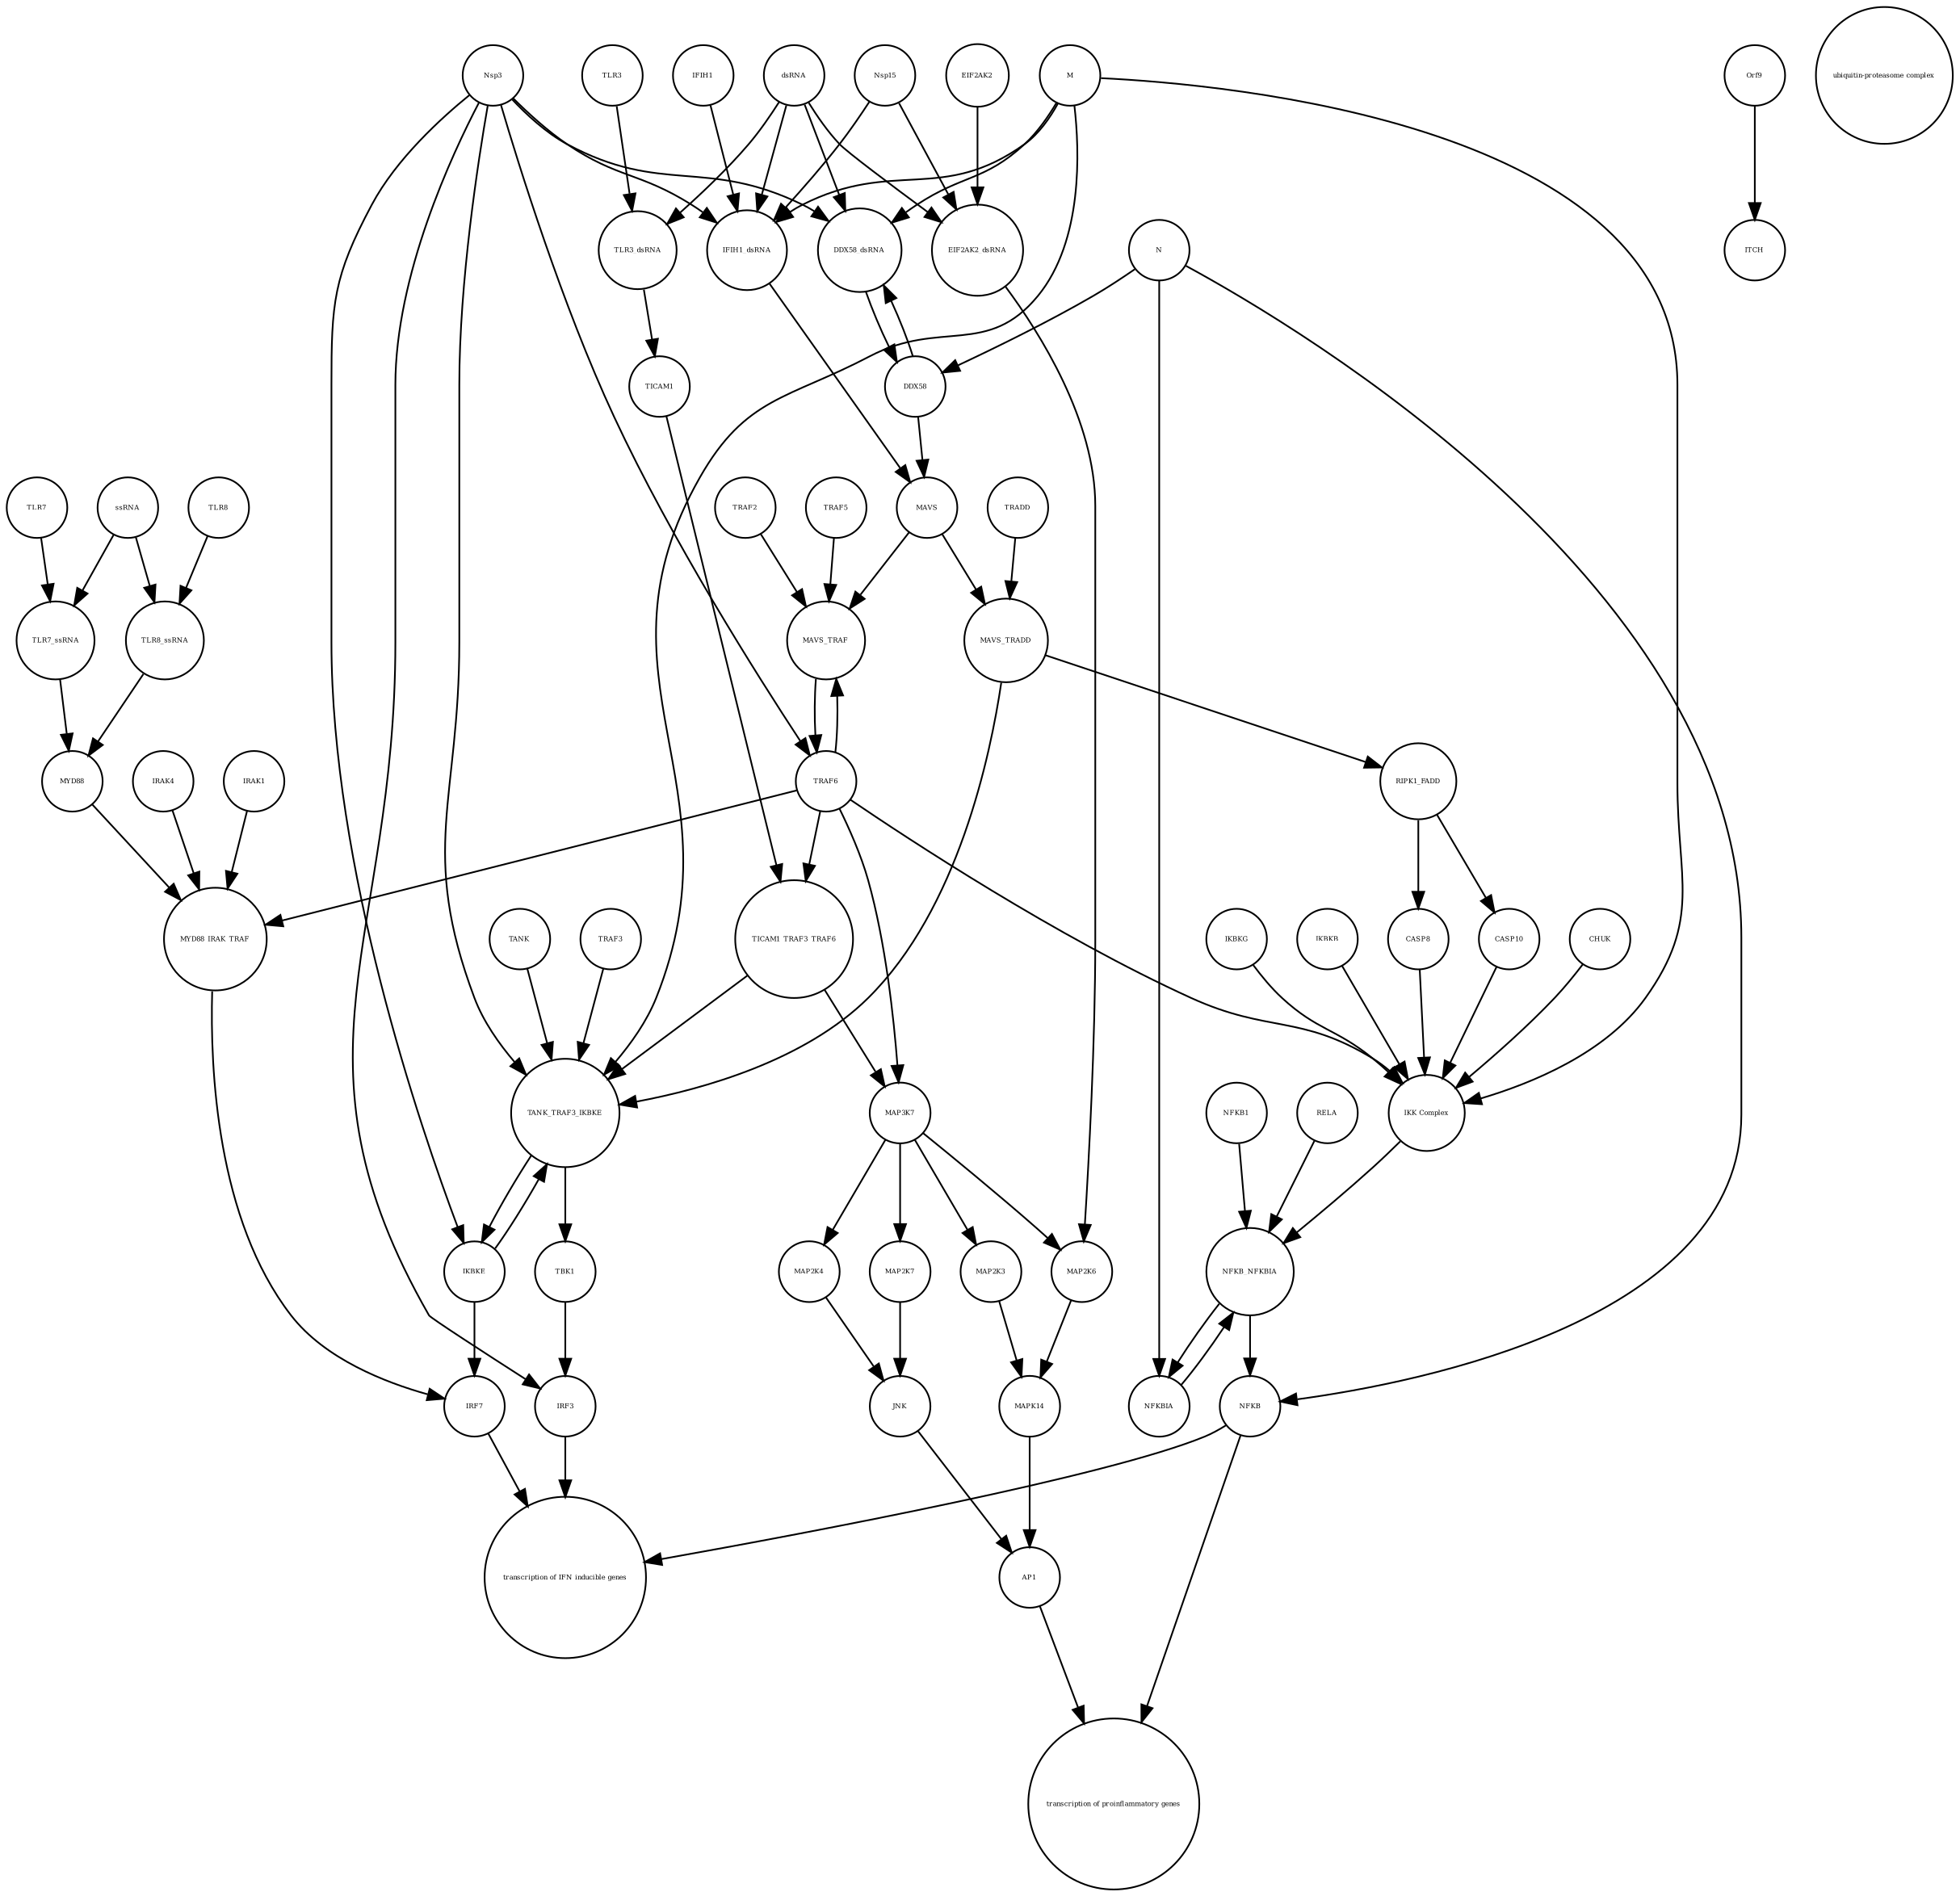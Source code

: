 strict digraph  {
TICAM1_TRAF3_TRAF6 [annotation="", bipartite=0, cls=complex, fontsize=4, label=TICAM1_TRAF3_TRAF6, shape=circle];
MAP3K7 [annotation="", bipartite=0, cls=macromolecule, fontsize=4, label=MAP3K7, shape=circle];
IRF7 [annotation=urn_miriam_hgnc_6122, bipartite=0, cls="macromolecule multimer", fontsize=4, label=IRF7, shape=circle];
"transcription of IFN inducible genes" [annotation="", bipartite=0, cls=phenotype, fontsize=4, label="transcription of IFN inducible genes", shape=circle];
AP1 [annotation="", bipartite=0, cls=complex, fontsize=4, label=AP1, shape=circle];
"transcription of proinflammatory genes" [annotation="", bipartite=0, cls=phenotype, fontsize=4, label="transcription of proinflammatory genes", shape=circle];
NFKB [annotation="", bipartite=0, cls=complex, fontsize=4, label=NFKB, shape=circle];
IRF3 [annotation=urn_miriam_hgnc_6118, bipartite=0, cls=macromolecule, fontsize=4, label=IRF3, shape=circle];
IRAK1 [annotation=urn_miriam_hgnc_6112, bipartite=0, cls=macromolecule, fontsize=4, label=IRAK1, shape=circle];
ITCH [annotation="", bipartite=0, cls=macromolecule, fontsize=4, label=ITCH, shape=circle];
IKBKB [annotation="", bipartite=0, cls=macromolecule, fontsize=4, label=IKBKB, shape=circle];
Nsp15 [annotation=urn_miriam_ncbiprotein_1802476818, bipartite=0, cls=macromolecule, fontsize=4, label=Nsp15, shape=circle];
TLR8_ssRNA [annotation="", bipartite=0, cls=complex, fontsize=4, label=TLR8_ssRNA, shape=circle];
TLR8 [annotation=urn_miriam_hgnc_15632, bipartite=0, cls=macromolecule, fontsize=4, label=TLR8, shape=circle];
IFIH1_dsRNA [annotation="", bipartite=0, cls=complex, fontsize=4, label=IFIH1_dsRNA, shape=circle];
MAVS_TRAF [annotation="", bipartite=0, cls=complex, fontsize=4, label=MAVS_TRAF, shape=circle];
MAP2K4 [annotation="", bipartite=0, cls=macromolecule, fontsize=4, label=MAP2K4, shape=circle];
CASP10 [annotation="", bipartite=0, cls=macromolecule, fontsize=4, label=CASP10, shape=circle];
NFKBIA [annotation=urn_miriam_hgnc_7797, bipartite=0, cls=macromolecule, fontsize=4, label=NFKBIA, shape=circle];
DDX58_dsRNA [annotation="", bipartite=0, cls=complex, fontsize=4, label=DDX58_dsRNA, shape=circle];
TRAF3 [annotation="", bipartite=0, cls=macromolecule, fontsize=4, label=TRAF3, shape=circle];
TRAF2 [annotation=urn_miriam_hgnc_12032, bipartite=0, cls=macromolecule, fontsize=4, label=TRAF2, shape=circle];
JNK [annotation="", bipartite=0, cls=complex, fontsize=4, label=JNK, shape=circle];
MAVS_TRADD [annotation="", bipartite=0, cls=complex, fontsize=4, label=MAVS_TRADD, shape=circle];
IKBKE [annotation=urn_miriam_hgnc_14552, bipartite=0, cls=macromolecule, fontsize=4, label=IKBKE, shape=circle];
MAP2K6 [annotation="", bipartite=0, cls=macromolecule, fontsize=4, label=MAP2K6, shape=circle];
RELA [annotation="", bipartite=0, cls=macromolecule, fontsize=4, label=RELA, shape=circle];
IRAK4 [annotation=urn_miriam_hgnc_17967, bipartite=0, cls=macromolecule, fontsize=4, label=IRAK4, shape=circle];
MYD88_IRAK_TRAF [annotation="", bipartite=0, cls=complex, fontsize=4, label=MYD88_IRAK_TRAF, shape=circle];
TBK1 [annotation="", bipartite=0, cls=macromolecule, fontsize=4, label=TBK1, shape=circle];
M [annotation=urn_miriam_ncbiprotein_1796318601, bipartite=0, cls=macromolecule, fontsize=4, label=M, shape=circle];
TICAM1 [annotation=urn_miriam_hgnc_18348, bipartite=0, cls=macromolecule, fontsize=4, label=TICAM1, shape=circle];
TANK_TRAF3_IKBKE [annotation="", bipartite=0, cls=complex, fontsize=4, label=TANK_TRAF3_IKBKE, shape=circle];
DDX58 [annotation=urn_miriam_hgnc_19102, bipartite=0, cls=macromolecule, fontsize=4, label=DDX58, shape=circle];
RIPK1_FADD [annotation="", bipartite=0, cls=complex, fontsize=4, label=RIPK1_FADD, shape=circle];
Orf9 [annotation=urn_miriam_uniprot_P59636, bipartite=0, cls=macromolecule, fontsize=4, label=Orf9, shape=circle];
CHUK [annotation="", bipartite=0, cls=macromolecule, fontsize=4, label=CHUK, shape=circle];
ssRNA [annotation="", bipartite=0, cls="nucleic acid feature", fontsize=4, label=ssRNA, shape=circle];
IFIH1 [annotation=urn_miriam_hgnc_18873, bipartite=0, cls=macromolecule, fontsize=4, label=IFIH1, shape=circle];
TLR3 [annotation=urn_miriam_hgnc_11849, bipartite=0, cls="macromolecule multimer", fontsize=4, label=TLR3, shape=circle];
MAVS [annotation=urn_miriam_hgnc_29233, bipartite=0, cls="macromolecule multimer", fontsize=4, label=MAVS, shape=circle];
TLR7_ssRNA [annotation="", bipartite=0, cls=complex, fontsize=4, label=TLR7_ssRNA, shape=circle];
TRAF5 [annotation=urn_miriam_hgnc_12035, bipartite=0, cls=macromolecule, fontsize=4, label=TRAF5, shape=circle];
EIF2AK2 [annotation=urn_miriam_hgnc_9437, bipartite=0, cls=macromolecule, fontsize=4, label=EIF2AK2, shape=circle];
TLR3_dsRNA [annotation="", bipartite=0, cls=complex, fontsize=4, label=TLR3_dsRNA, shape=circle];
TLR7 [annotation=urn_miriam_hgnc_15631, bipartite=0, cls=macromolecule, fontsize=4, label=TLR7, shape=circle];
"IKK Complex" [annotation="", bipartite=0, cls=complex, fontsize=4, label="IKK Complex", shape=circle];
IKBKG [annotation="", bipartite=0, cls=macromolecule, fontsize=4, label=IKBKG, shape=circle];
"ubiquitin-proteasome complex" [annotation="", bipartite=0, cls=complex, fontsize=4, label="ubiquitin-proteasome complex", shape=circle];
EIF2AK2_dsRNA [annotation="", bipartite=0, cls=complex, fontsize=4, label=EIF2AK2_dsRNA, shape=circle];
TRAF6 [annotation=urn_miriam_hgnc_12036, bipartite=0, cls=macromolecule, fontsize=4, label=TRAF6, shape=circle];
TRADD [annotation=urn_miriam_hgnc_12030, bipartite=0, cls=macromolecule, fontsize=4, label=TRADD, shape=circle];
MAPK14 [annotation="", bipartite=0, cls=macromolecule, fontsize=4, label=MAPK14, shape=circle];
dsRNA [annotation="", bipartite=0, cls="nucleic acid feature", fontsize=4, label=dsRNA, shape=circle];
N [annotation=urn_miriam_ncbiprotein_1798174255, bipartite=0, cls=macromolecule, fontsize=4, label=N, shape=circle];
MYD88 [annotation="", bipartite=0, cls=macromolecule, fontsize=4, label=MYD88, shape=circle];
MAP2K7 [annotation="", bipartite=0, cls=macromolecule, fontsize=4, label=MAP2K7, shape=circle];
CASP8 [annotation="", bipartite=0, cls=macromolecule, fontsize=4, label=CASP8, shape=circle];
NFKB_NFKBIA [annotation="", bipartite=0, cls=complex, fontsize=4, label=NFKB_NFKBIA, shape=circle];
TANK [annotation="", bipartite=0, cls=macromolecule, fontsize=4, label=TANK, shape=circle];
NFKB1 [annotation="", bipartite=0, cls=macromolecule, fontsize=4, label=NFKB1, shape=circle];
MAP2K3 [annotation="", bipartite=0, cls=macromolecule, fontsize=4, label=MAP2K3, shape=circle];
Nsp3 [annotation=urn_miriam_ncbiprotein_1802476807, bipartite=0, cls=macromolecule, fontsize=4, label=Nsp3, shape=circle];
TICAM1_TRAF3_TRAF6 -> MAP3K7  [annotation="", interaction_type=stimulation];
TICAM1_TRAF3_TRAF6 -> TANK_TRAF3_IKBKE  [annotation="urn_miriam_pubmed_19380580|urn_miriam_pubmed_19366914|urn_miriam_taxonomy_694009", interaction_type=stimulation];
MAP3K7 -> MAP2K6  [annotation=urn_miriam_pubmed_19366914, interaction_type=catalysis];
MAP3K7 -> MAP2K4  [annotation=urn_miriam_pubmed_19366914, interaction_type=catalysis];
MAP3K7 -> MAP2K3  [annotation=urn_miriam_pubmed_19366914, interaction_type=catalysis];
MAP3K7 -> MAP2K7  [annotation=urn_miriam_pubmed_19366914, interaction_type=catalysis];
IRF7 -> "transcription of IFN inducible genes"  [annotation="", interaction_type=stimulation];
AP1 -> "transcription of proinflammatory genes"  [annotation="", interaction_type=stimulation];
NFKB -> "transcription of proinflammatory genes"  [annotation="", interaction_type=stimulation];
NFKB -> "transcription of IFN inducible genes"  [annotation="", interaction_type=stimulation];
IRF3 -> "transcription of IFN inducible genes"  [annotation="", interaction_type=stimulation];
IRAK1 -> MYD88_IRAK_TRAF  [annotation="", interaction_type=production];
IKBKB -> "IKK Complex"  [annotation="", interaction_type=production];
Nsp15 -> IFIH1_dsRNA  [annotation="urn_miriam_pubmed_28484023|urn_miriam_pubmed_19380580|urn_miriam_pubmed_31226023|urn_miriam_taxonomy_694009", interaction_type=inhibition];
Nsp15 -> EIF2AK2_dsRNA  [annotation="urn_miriam_pubmed_28484023|urn_miriam_pubmed_19366914|urn_miriam_taxonomy_694009", interaction_type=inhibition];
TLR8_ssRNA -> MYD88  [annotation=urn_miriam_pubmed_19366914, interaction_type=stimulation];
TLR8 -> TLR8_ssRNA  [annotation="", interaction_type=production];
IFIH1_dsRNA -> MAVS  [annotation=urn_miriam_pubmed_25581309, interaction_type=catalysis];
MAVS_TRAF -> TRAF6  [annotation=urn_miriam_pubmed_19366914, interaction_type=catalysis];
MAP2K4 -> JNK  [annotation=urn_miriam_pubmed_19366914, interaction_type=catalysis];
CASP10 -> "IKK Complex"  [annotation="urn_miriam_pubmed_19366914|urn_miriam_pubmed_20303872|urn_miriam_pubmed_17705188|urn_miriam_pubmed_694009", interaction_type=stimulation];
NFKBIA -> NFKB_NFKBIA  [annotation="", interaction_type=production];
DDX58_dsRNA -> DDX58  [annotation="urn_miriam_pubmed_25581309|urn_miriam_pubmed_28148787|urn_miriam_taxonomy_694009", interaction_type=catalysis];
TRAF3 -> TANK_TRAF3_IKBKE  [annotation="", interaction_type=production];
TRAF2 -> MAVS_TRAF  [annotation="", interaction_type=production];
JNK -> AP1  [annotation=urn_miriam_pubmed_19366914, interaction_type=stimulation];
MAVS_TRADD -> RIPK1_FADD  [annotation=urn_miriam_pubmed_19366914, interaction_type=stimulation];
MAVS_TRADD -> TANK_TRAF3_IKBKE  [annotation="urn_miriam_pubmed_19366914|urn_miriam_pubmed_27164085|urn_miriam_pubmed_19380580|urn_miriam_taxonomy_694009", interaction_type=stimulation];
IKBKE -> TANK_TRAF3_IKBKE  [annotation="", interaction_type=production];
IKBKE -> IRF7  [annotation=urn_miriam_pubmed_20303872, interaction_type=catalysis];
MAP2K6 -> MAPK14  [annotation=urn_miriam_pubmed_19366914, interaction_type=catalysis];
RELA -> NFKB_NFKBIA  [annotation="", interaction_type=production];
IRAK4 -> MYD88_IRAK_TRAF  [annotation="", interaction_type=production];
MYD88_IRAK_TRAF -> IRF7  [annotation=urn_miriam_pubmed_20303872, interaction_type=catalysis];
TBK1 -> IRF3  [annotation="urn_miriam_pubmed_17761676|urn_miriam_pubmed_31226023|urn_miriam_taxonomy_694009", interaction_type=catalysis];
M -> TANK_TRAF3_IKBKE  [annotation="urn_miriam_pubmed_19380580|urn_miriam_pubmed_19366914|urn_miriam_taxonomy_694009", interaction_type=inhibition];
M -> "IKK Complex"  [annotation="urn_miriam_pubmed_19366914|urn_miriam_pubmed_20303872|urn_miriam_pubmed_17705188|urn_miriam_pubmed_694009", interaction_type=inhibition];
M -> IFIH1_dsRNA  [annotation="urn_miriam_pubmed_28484023|urn_miriam_pubmed_19380580|urn_miriam_pubmed_31226023|urn_miriam_taxonomy_694009", interaction_type=inhibition];
M -> DDX58_dsRNA  [annotation="urn_miriam_pubmed_20303872|urn_miriam_pubmed_19380580|urn_miriam_pubmed_31226023|urn_miriam_taxonomy_694009", interaction_type=inhibition];
TICAM1 -> TICAM1_TRAF3_TRAF6  [annotation="", interaction_type=production];
TANK_TRAF3_IKBKE -> TBK1  [annotation=urn_miriam_pubmed_19366914, interaction_type=stimulation];
TANK_TRAF3_IKBKE -> IKBKE  [annotation="urn_miriam_pubmed_20303872|urn_miriam_pubmed_31226023|urn_miriam_taxonomy_694009", interaction_type=stimulation];
DDX58 -> DDX58_dsRNA  [annotation="", interaction_type=production];
DDX58 -> MAVS  [annotation=urn_miriam_pubmed_25581309, interaction_type=catalysis];
RIPK1_FADD -> CASP10  [annotation=urn_miriam_pubmed_20303872, interaction_type=stimulation];
RIPK1_FADD -> CASP8  [annotation=urn_miriam_pubmed_19366914, interaction_type=stimulation];
Orf9 -> ITCH  [annotation="urn_miriam_pubmed_25135833|urn_miriam_taxonomy_694009", interaction_type=stimulation];
CHUK -> "IKK Complex"  [annotation="", interaction_type=production];
ssRNA -> TLR8_ssRNA  [annotation="", interaction_type=production];
ssRNA -> TLR7_ssRNA  [annotation="", interaction_type=production];
IFIH1 -> IFIH1_dsRNA  [annotation="", interaction_type=production];
TLR3 -> TLR3_dsRNA  [annotation="", interaction_type=production];
MAVS -> MAVS_TRAF  [annotation="", interaction_type=production];
MAVS -> MAVS_TRADD  [annotation="", interaction_type=production];
TLR7_ssRNA -> MYD88  [annotation=urn_miriam_pubmed_19366914, interaction_type=stimulation];
TRAF5 -> MAVS_TRAF  [annotation="", interaction_type=production];
EIF2AK2 -> EIF2AK2_dsRNA  [annotation="", interaction_type=production];
TLR3_dsRNA -> TICAM1  [annotation=urn_miriam_pubmed_20303872, interaction_type=stimulation];
TLR7 -> TLR7_ssRNA  [annotation="", interaction_type=production];
"IKK Complex" -> NFKB_NFKBIA  [annotation=urn_miriam_pubmed_19366914, interaction_type=catalysis];
IKBKG -> "IKK Complex"  [annotation="", interaction_type=production];
EIF2AK2_dsRNA -> MAP2K6  [annotation=urn_miriam_pubmed_19366914, interaction_type=stimulation];
TRAF6 -> MAP3K7  [annotation=urn_miriam_pubmed_19366914, interaction_type=stimulation];
TRAF6 -> "IKK Complex"  [annotation="urn_miriam_pubmed_19366914|urn_miriam_pubmed_20303872|urn_miriam_pubmed_17705188|urn_miriam_pubmed_694009", interaction_type=stimulation];
TRAF6 -> MAVS_TRAF  [annotation="", interaction_type=production];
TRAF6 -> TICAM1_TRAF3_TRAF6  [annotation="", interaction_type=production];
TRAF6 -> MYD88_IRAK_TRAF  [annotation="", interaction_type=production];
TRADD -> MAVS_TRADD  [annotation="", interaction_type=production];
MAPK14 -> AP1  [annotation=urn_miriam_pubmed_19366914, interaction_type=stimulation];
dsRNA -> IFIH1_dsRNA  [annotation="", interaction_type=production];
dsRNA -> TLR3_dsRNA  [annotation="", interaction_type=production];
dsRNA -> EIF2AK2_dsRNA  [annotation="", interaction_type=production];
dsRNA -> DDX58_dsRNA  [annotation="", interaction_type=production];
N -> DDX58  [annotation="urn_miriam_pubmed_25581309|urn_miriam_pubmed_28148787|urn_miriam_taxonomy_694009", interaction_type=inhibition];
N -> NFKBIA  [annotation="urn_miriam_pubmed_16143815|urn_miriam_taxonomy_694009", interaction_type=stimulation];
N -> NFKB  [annotation="urn_miriam_pubmed_16143815|urn_miriam_taxonomy_694009", interaction_type=stimulation];
MYD88 -> MYD88_IRAK_TRAF  [annotation="", interaction_type=production];
MAP2K7 -> JNK  [annotation=urn_miriam_pubmed_19366914, interaction_type=catalysis];
CASP8 -> "IKK Complex"  [annotation="urn_miriam_pubmed_19366914|urn_miriam_pubmed_20303872|urn_miriam_pubmed_17705188|urn_miriam_pubmed_694009", interaction_type=stimulation];
NFKB_NFKBIA -> NFKBIA  [annotation="", interaction_type=production];
NFKB_NFKBIA -> NFKB  [annotation="", interaction_type=production];
TANK -> TANK_TRAF3_IKBKE  [annotation="", interaction_type=production];
NFKB1 -> NFKB_NFKBIA  [annotation="", interaction_type=production];
MAP2K3 -> MAPK14  [annotation=urn_miriam_pubmed_19366914, interaction_type=catalysis];
Nsp3 -> IRF3  [annotation="urn_miriam_pubmed_17761676|urn_miriam_pubmed_31226023|urn_miriam_taxonomy_694009", interaction_type=inhibition];
Nsp3 -> TRAF6  [annotation="urn_miriam_pubmed_27164085|urn_miriam_taxonomy_694009", interaction_type=catalysis];
Nsp3 -> TANK_TRAF3_IKBKE  [annotation="urn_miriam_pubmed_19366914|urn_miriam_pubmed_27164085|urn_miriam_pubmed_19380580|urn_miriam_taxonomy_694009", interaction_type=inhibition];
Nsp3 -> IKBKE  [annotation="urn_miriam_pubmed_20303872|urn_miriam_pubmed_31226023|urn_miriam_taxonomy_694009", interaction_type=inhibition];
Nsp3 -> IFIH1_dsRNA  [annotation="urn_miriam_pubmed_28484023|urn_miriam_pubmed_19380580|urn_miriam_pubmed_31226023|urn_miriam_taxonomy_694009", interaction_type=inhibition];
Nsp3 -> DDX58_dsRNA  [annotation="urn_miriam_pubmed_20303872|urn_miriam_pubmed_19380580|urn_miriam_pubmed_31226023|urn_miriam_taxonomy_694009", interaction_type=inhibition];
}

